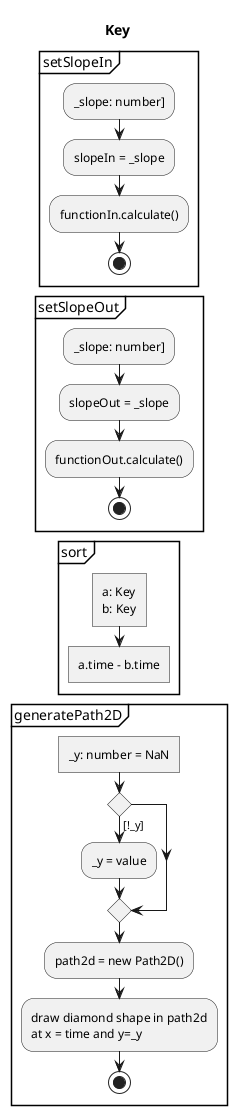 @startuml Key
skinparam monochrome true

title Key

partition setSlopeIn {
	:_slope: number];
	:slopeIn = _slope;
	:functionIn.calculate();
	stop
}

partition setSlopeOut {
	:_slope: number];
	:slopeOut = _slope;
	:functionOut.calculate();
	stop
}

partition sort {
	:a: Key
	b: Key]
	:a.time - b.time]
	detach
}

partition generatePath2D {
	:_y: number = NaN]
	if() then ([!_y])
		:_y = value;
	endif
	:path2d = new Path2D();
	:draw diamond shape in path2d
	at x = time and y=_y;
	stop
}

@enduml